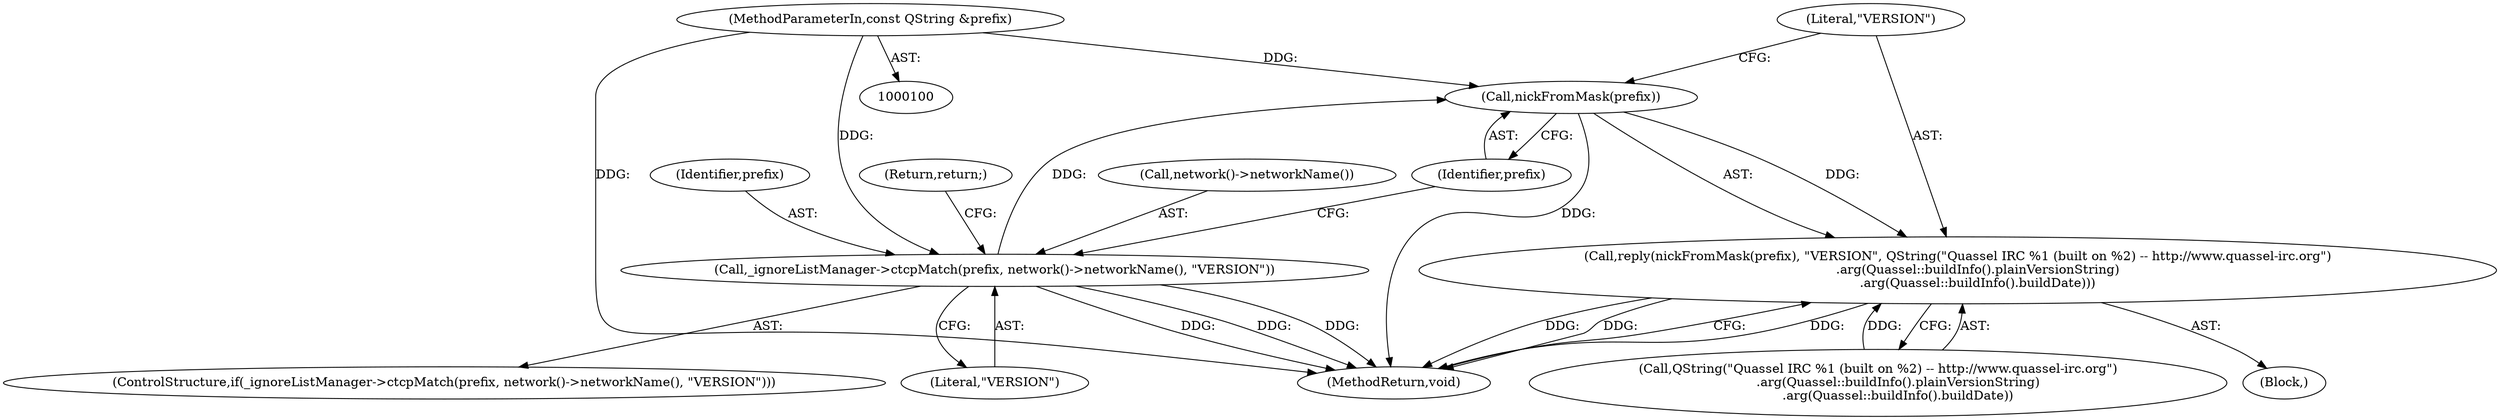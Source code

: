 digraph "1_quassel_a4ca568cdf68cf4a0343eb161518dc8e50cea87d_3@del" {
"1000118" [label="(Call,nickFromMask(prefix))"];
"1000112" [label="(Call,_ignoreListManager->ctcpMatch(prefix, network()->networkName(), \"VERSION\"))"];
"1000102" [label="(MethodParameterIn,const QString &prefix)"];
"1000117" [label="(Call,reply(nickFromMask(prefix), \"VERSION\", QString(\"Quassel IRC %1 (built on %2) -- http://www.quassel-irc.org\")\n          .arg(Quassel::buildInfo().plainVersionString)\n          .arg(Quassel::buildInfo().buildDate)))"];
"1000120" [label="(Literal,\"VERSION\")"];
"1000102" [label="(MethodParameterIn,const QString &prefix)"];
"1000115" [label="(Literal,\"VERSION\")"];
"1000111" [label="(ControlStructure,if(_ignoreListManager->ctcpMatch(prefix, network()->networkName(), \"VERSION\")))"];
"1000117" [label="(Call,reply(nickFromMask(prefix), \"VERSION\", QString(\"Quassel IRC %1 (built on %2) -- http://www.quassel-irc.org\")\n          .arg(Quassel::buildInfo().plainVersionString)\n          .arg(Quassel::buildInfo().buildDate)))"];
"1000118" [label="(Call,nickFromMask(prefix))"];
"1000114" [label="(Call,network()->networkName())"];
"1000132" [label="(MethodReturn,void)"];
"1000119" [label="(Identifier,prefix)"];
"1000113" [label="(Identifier,prefix)"];
"1000110" [label="(Block,)"];
"1000112" [label="(Call,_ignoreListManager->ctcpMatch(prefix, network()->networkName(), \"VERSION\"))"];
"1000121" [label="(Call,QString(\"Quassel IRC %1 (built on %2) -- http://www.quassel-irc.org\")\n          .arg(Quassel::buildInfo().plainVersionString)\n          .arg(Quassel::buildInfo().buildDate))"];
"1000116" [label="(Return,return;)"];
"1000118" -> "1000117"  [label="AST: "];
"1000118" -> "1000119"  [label="CFG: "];
"1000119" -> "1000118"  [label="AST: "];
"1000120" -> "1000118"  [label="CFG: "];
"1000118" -> "1000132"  [label="DDG: "];
"1000118" -> "1000117"  [label="DDG: "];
"1000112" -> "1000118"  [label="DDG: "];
"1000102" -> "1000118"  [label="DDG: "];
"1000112" -> "1000111"  [label="AST: "];
"1000112" -> "1000115"  [label="CFG: "];
"1000113" -> "1000112"  [label="AST: "];
"1000114" -> "1000112"  [label="AST: "];
"1000115" -> "1000112"  [label="AST: "];
"1000116" -> "1000112"  [label="CFG: "];
"1000119" -> "1000112"  [label="CFG: "];
"1000112" -> "1000132"  [label="DDG: "];
"1000112" -> "1000132"  [label="DDG: "];
"1000112" -> "1000132"  [label="DDG: "];
"1000102" -> "1000112"  [label="DDG: "];
"1000102" -> "1000100"  [label="AST: "];
"1000102" -> "1000132"  [label="DDG: "];
"1000117" -> "1000110"  [label="AST: "];
"1000117" -> "1000121"  [label="CFG: "];
"1000120" -> "1000117"  [label="AST: "];
"1000121" -> "1000117"  [label="AST: "];
"1000132" -> "1000117"  [label="CFG: "];
"1000117" -> "1000132"  [label="DDG: "];
"1000117" -> "1000132"  [label="DDG: "];
"1000117" -> "1000132"  [label="DDG: "];
"1000121" -> "1000117"  [label="DDG: "];
}
